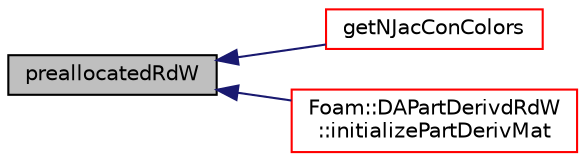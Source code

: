 digraph "preallocatedRdW"
{
  bgcolor="transparent";
  edge [fontname="Helvetica",fontsize="10",labelfontname="Helvetica",labelfontsize="10"];
  node [fontname="Helvetica",fontsize="10",shape=record];
  rankdir="LR";
  Node276 [label="preallocatedRdW",height=0.2,width=0.4,color="black", fillcolor="grey75", style="filled", fontcolor="black"];
  Node276 -> Node277 [dir="back",color="midnightblue",fontsize="10",style="solid",fontname="Helvetica"];
  Node277 [label="getNJacConColors",height=0.2,width=0.4,color="red",URL="$classFoam_1_1DAJacCon.html#ae20a1e7e533aa3328f3e187938233356",tooltip="get the number of JacCon colors "];
  Node276 -> Node282 [dir="back",color="midnightblue",fontsize="10",style="solid",fontname="Helvetica"];
  Node282 [label="Foam::DAPartDerivdRdW\l::initializePartDerivMat",height=0.2,width=0.4,color="red",URL="$classFoam_1_1DAPartDerivdRdW.html#ad0fc03f5435f36411cd5554caa9e21e4",tooltip="initialize partial derivative matrix "];
}
